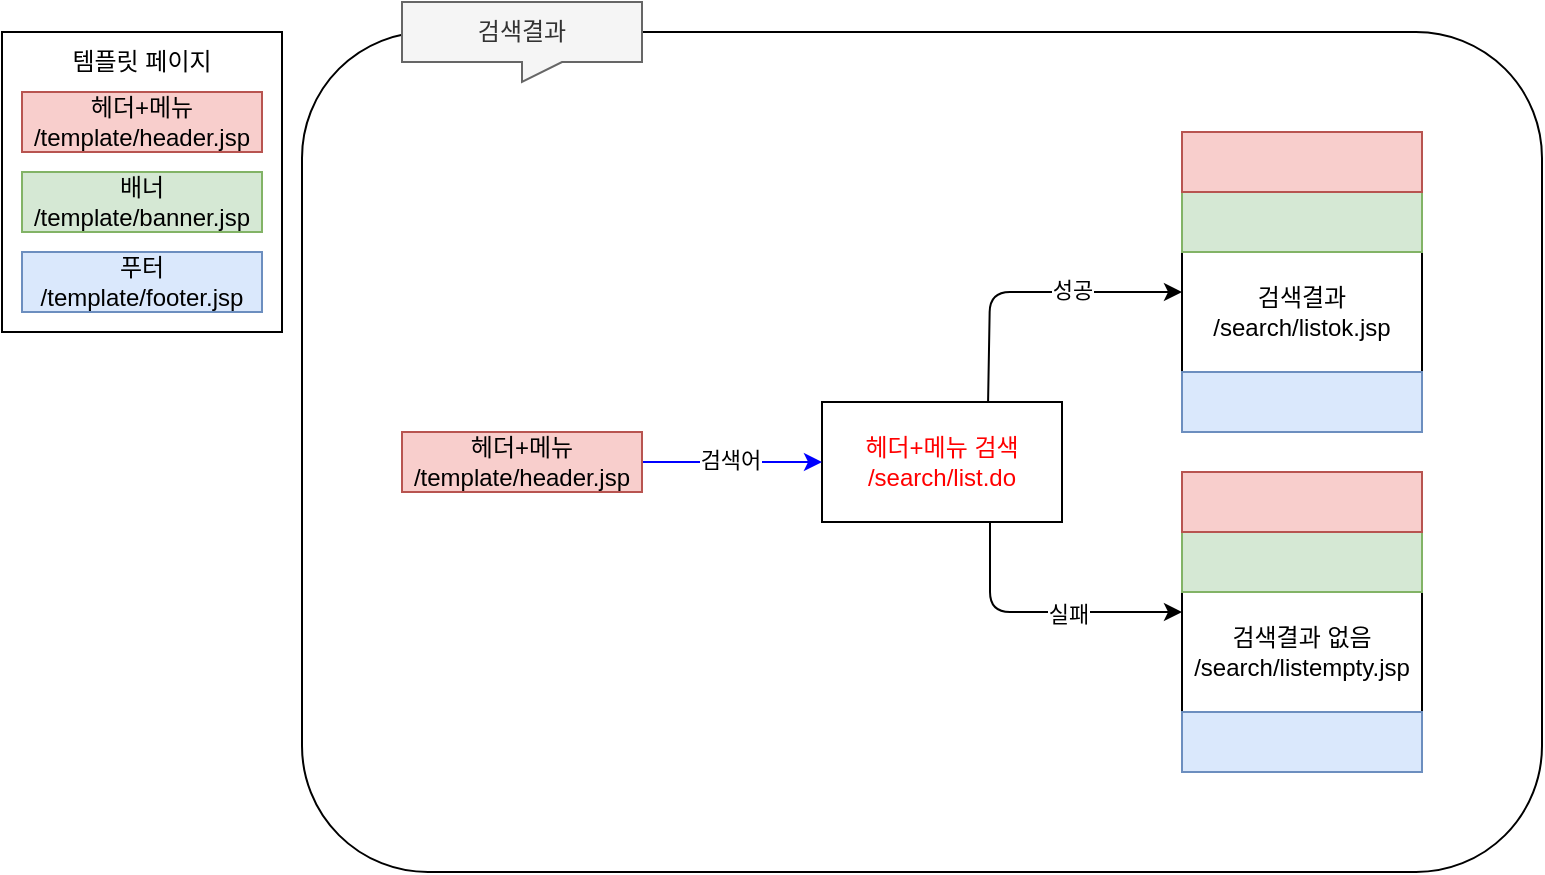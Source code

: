 <mxfile version="14.1.8" type="device"><diagram id="FILF5pSPctE8eJNxROkH" name="Page-1"><mxGraphModel dx="786" dy="1683" grid="1" gridSize="10" guides="1" tooltips="1" connect="1" arrows="1" fold="1" page="1" pageScale="1" pageWidth="827" pageHeight="1169" math="0" shadow="0"><root><mxCell id="0"/><mxCell id="1" parent="0"/><mxCell id="E-qPph4AXfAzc3QGIV2C-45" value="" style="rounded=1;whiteSpace=wrap;html=1;" parent="1" vertex="1"><mxGeometry x="190" y="-20" width="620" height="420" as="geometry"/></mxCell><mxCell id="E-qPph4AXfAzc3QGIV2C-2" value="&lt;font color=&quot;#ff0000&quot;&gt;헤더+메뉴 검색&lt;br&gt;/search/list.do&lt;/font&gt;" style="rounded=0;whiteSpace=wrap;html=1;" parent="1" vertex="1"><mxGeometry x="450" y="165" width="120" height="60" as="geometry"/></mxCell><mxCell id="E-qPph4AXfAzc3QGIV2C-15" value="" style="group" parent="1" vertex="1" connectable="0"><mxGeometry x="40" y="-20" width="140" height="150" as="geometry"/></mxCell><mxCell id="E-qPph4AXfAzc3QGIV2C-10" value="" style="rounded=0;whiteSpace=wrap;html=1;" parent="E-qPph4AXfAzc3QGIV2C-15" vertex="1"><mxGeometry width="140" height="150" as="geometry"/></mxCell><mxCell id="E-qPph4AXfAzc3QGIV2C-11" value="헤더+메뉴&lt;br&gt;/template/header.jsp" style="rounded=0;whiteSpace=wrap;html=1;fillColor=#f8cecc;strokeColor=#b85450;" parent="E-qPph4AXfAzc3QGIV2C-15" vertex="1"><mxGeometry x="10" y="30" width="120" height="30" as="geometry"/></mxCell><mxCell id="E-qPph4AXfAzc3QGIV2C-12" value="배너&lt;br&gt;/template/banner.jsp" style="rounded=0;whiteSpace=wrap;html=1;fillColor=#d5e8d4;strokeColor=#82b366;" parent="E-qPph4AXfAzc3QGIV2C-15" vertex="1"><mxGeometry x="10" y="70" width="120" height="30" as="geometry"/></mxCell><mxCell id="E-qPph4AXfAzc3QGIV2C-13" value="푸터&lt;br&gt;/template/footer.jsp" style="rounded=0;whiteSpace=wrap;html=1;fillColor=#dae8fc;strokeColor=#6c8ebf;" parent="E-qPph4AXfAzc3QGIV2C-15" vertex="1"><mxGeometry x="10" y="110" width="120" height="30" as="geometry"/></mxCell><mxCell id="E-qPph4AXfAzc3QGIV2C-14" value="템플릿 페이지" style="text;html=1;strokeColor=none;fillColor=none;align=center;verticalAlign=middle;whiteSpace=wrap;rounded=0;" parent="E-qPph4AXfAzc3QGIV2C-15" vertex="1"><mxGeometry x="30" y="5" width="80" height="20" as="geometry"/></mxCell><mxCell id="E-qPph4AXfAzc3QGIV2C-18" value="" style="edgeStyle=orthogonalEdgeStyle;rounded=0;orthogonalLoop=1;jettySize=auto;html=1;strokeColor=#0000FF;" parent="1" source="E-qPph4AXfAzc3QGIV2C-16" target="E-qPph4AXfAzc3QGIV2C-2" edge="1"><mxGeometry relative="1" as="geometry"><Array as="points"><mxPoint x="430" y="195"/><mxPoint x="430" y="195"/></Array></mxGeometry></mxCell><mxCell id="E-qPph4AXfAzc3QGIV2C-20" value="검색어" style="edgeLabel;html=1;align=center;verticalAlign=middle;resizable=0;points=[];" parent="E-qPph4AXfAzc3QGIV2C-18" vertex="1" connectable="0"><mxGeometry x="-0.022" y="1" relative="1" as="geometry"><mxPoint as="offset"/></mxGeometry></mxCell><mxCell id="E-qPph4AXfAzc3QGIV2C-16" value="헤더+메뉴&lt;br&gt;/template/header.jsp" style="rounded=0;whiteSpace=wrap;html=1;fillColor=#f8cecc;strokeColor=#b85450;" parent="1" vertex="1"><mxGeometry x="240" y="180" width="120" height="30" as="geometry"/></mxCell><mxCell id="E-qPph4AXfAzc3QGIV2C-17" value="검색결과" style="shape=callout;whiteSpace=wrap;html=1;perimeter=calloutPerimeter;align=center;fillColor=#f5f5f5;strokeColor=#666666;fontColor=#333333;position2=0.5;size=10;position=0.5;" parent="1" vertex="1"><mxGeometry x="240" y="-35" width="120" height="40" as="geometry"/></mxCell><mxCell id="E-qPph4AXfAzc3QGIV2C-25" value="" style="endArrow=classic;html=1;entryX=0;entryY=0.5;entryDx=0;entryDy=0;exitX=0.692;exitY=0;exitDx=0;exitDy=0;exitPerimeter=0;" parent="1" source="E-qPph4AXfAzc3QGIV2C-2" edge="1"><mxGeometry width="50" height="50" relative="1" as="geometry"><mxPoint x="534" y="160" as="sourcePoint"/><mxPoint x="630" y="110" as="targetPoint"/><Array as="points"><mxPoint x="534" y="110"/></Array></mxGeometry></mxCell><mxCell id="E-qPph4AXfAzc3QGIV2C-43" value="성공" style="edgeLabel;html=1;align=center;verticalAlign=middle;resizable=0;points=[];" parent="E-qPph4AXfAzc3QGIV2C-25" vertex="1" connectable="0"><mxGeometry x="0.272" y="1" relative="1" as="geometry"><mxPoint as="offset"/></mxGeometry></mxCell><mxCell id="E-qPph4AXfAzc3QGIV2C-27" value="" style="endArrow=classic;html=1;strokeColor=#000000;exitX=0.7;exitY=1;exitDx=0;exitDy=0;exitPerimeter=0;entryX=0;entryY=0.5;entryDx=0;entryDy=0;" parent="1" source="E-qPph4AXfAzc3QGIV2C-2" edge="1"><mxGeometry width="50" height="50" relative="1" as="geometry"><mxPoint x="400" y="310" as="sourcePoint"/><mxPoint x="630" y="270" as="targetPoint"/><Array as="points"><mxPoint x="534" y="270"/></Array></mxGeometry></mxCell><mxCell id="E-qPph4AXfAzc3QGIV2C-44" value="실패" style="edgeLabel;html=1;align=center;verticalAlign=middle;resizable=0;points=[];" parent="E-qPph4AXfAzc3QGIV2C-27" vertex="1" connectable="0"><mxGeometry x="0.192" y="-1" relative="1" as="geometry"><mxPoint as="offset"/></mxGeometry></mxCell><mxCell id="E-qPph4AXfAzc3QGIV2C-38" value="" style="group" parent="1" vertex="1" connectable="0"><mxGeometry x="630" y="30" width="120" height="150" as="geometry"/></mxCell><mxCell id="E-qPph4AXfAzc3QGIV2C-34" value="검색결과&lt;br&gt;/search/listok.jsp" style="rounded=0;whiteSpace=wrap;html=1;" parent="E-qPph4AXfAzc3QGIV2C-38" vertex="1"><mxGeometry y="60" width="120" height="60" as="geometry"/></mxCell><mxCell id="E-qPph4AXfAzc3QGIV2C-35" value="" style="rounded=0;whiteSpace=wrap;html=1;fillColor=#d5e8d4;strokeColor=#82b366;" parent="E-qPph4AXfAzc3QGIV2C-38" vertex="1"><mxGeometry y="30" width="120" height="30" as="geometry"/></mxCell><mxCell id="E-qPph4AXfAzc3QGIV2C-36" value="" style="rounded=0;whiteSpace=wrap;html=1;fillColor=#dae8fc;strokeColor=#6c8ebf;" parent="E-qPph4AXfAzc3QGIV2C-38" vertex="1"><mxGeometry y="120" width="120" height="30" as="geometry"/></mxCell><mxCell id="E-qPph4AXfAzc3QGIV2C-37" value="" style="rounded=0;whiteSpace=wrap;html=1;fillColor=#f8cecc;strokeColor=#b85450;" parent="E-qPph4AXfAzc3QGIV2C-38" vertex="1"><mxGeometry width="120" height="30" as="geometry"/></mxCell><mxCell id="E-qPph4AXfAzc3QGIV2C-39" value="검색결과 없음&lt;br&gt;/search/listempty.jsp" style="rounded=0;whiteSpace=wrap;html=1;" parent="1" vertex="1"><mxGeometry x="630" y="260" width="120" height="60" as="geometry"/></mxCell><mxCell id="E-qPph4AXfAzc3QGIV2C-40" value="" style="rounded=0;whiteSpace=wrap;html=1;fillColor=#d5e8d4;strokeColor=#82b366;" parent="1" vertex="1"><mxGeometry x="630" y="230" width="120" height="30" as="geometry"/></mxCell><mxCell id="E-qPph4AXfAzc3QGIV2C-41" value="" style="rounded=0;whiteSpace=wrap;html=1;fillColor=#dae8fc;strokeColor=#6c8ebf;" parent="1" vertex="1"><mxGeometry x="630" y="320" width="120" height="30" as="geometry"/></mxCell><mxCell id="E-qPph4AXfAzc3QGIV2C-42" value="" style="rounded=0;whiteSpace=wrap;html=1;fillColor=#f8cecc;strokeColor=#b85450;" parent="1" vertex="1"><mxGeometry x="630" y="200" width="120" height="30" as="geometry"/></mxCell></root></mxGraphModel></diagram></mxfile>